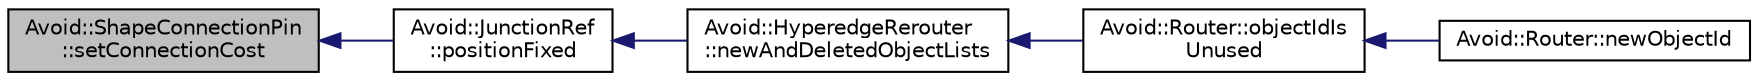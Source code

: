 digraph "Avoid::ShapeConnectionPin::setConnectionCost"
{
  edge [fontname="Helvetica",fontsize="10",labelfontname="Helvetica",labelfontsize="10"];
  node [fontname="Helvetica",fontsize="10",shape=record];
  rankdir="LR";
  Node53 [label="Avoid::ShapeConnectionPin\l::setConnectionCost",height=0.2,width=0.4,color="black", fillcolor="grey75", style="filled", fontcolor="black"];
  Node53 -> Node54 [dir="back",color="midnightblue",fontsize="10",style="solid",fontname="Helvetica"];
  Node54 [label="Avoid::JunctionRef\l::positionFixed",height=0.2,width=0.4,color="black", fillcolor="white", style="filled",URL="$classAvoid_1_1JunctionRef.html#afedd45d8a3e85dc8afd43dbcbb06bd45",tooltip="Returns whether this junction has a fixed position (that can&#39;t be moved by the Router during routing)..."];
  Node54 -> Node55 [dir="back",color="midnightblue",fontsize="10",style="solid",fontname="Helvetica"];
  Node55 [label="Avoid::HyperedgeRerouter\l::newAndDeletedObjectLists",height=0.2,width=0.4,color="black", fillcolor="white", style="filled",URL="$classAvoid_1_1HyperedgeRerouter.html#a3e1a1a6e00c57a6f0fcc5dbd2977bbc8",tooltip="Returns a HyperedgeNewAndDeletedObjectLists detailing the lists of junctions and connectors created a..."];
  Node55 -> Node56 [dir="back",color="midnightblue",fontsize="10",style="solid",fontname="Helvetica"];
  Node56 [label="Avoid::Router::objectIdIs\lUnused",height=0.2,width=0.4,color="black", fillcolor="white", style="filled",URL="$classAvoid_1_1Router.html#a8f36729c98e13e57d2c56c0d1facf86c",tooltip="Returns whether or not the given ID is already used. "];
  Node56 -> Node57 [dir="back",color="midnightblue",fontsize="10",style="solid",fontname="Helvetica"];
  Node57 [label="Avoid::Router::newObjectId",height=0.2,width=0.4,color="black", fillcolor="white", style="filled",URL="$classAvoid_1_1Router.html#a202c28fcb04f7af2183fe6849b4ce2f3",tooltip="Returns the object ID used for automatically generated objects, such as during hyperedge routing..."];
}
